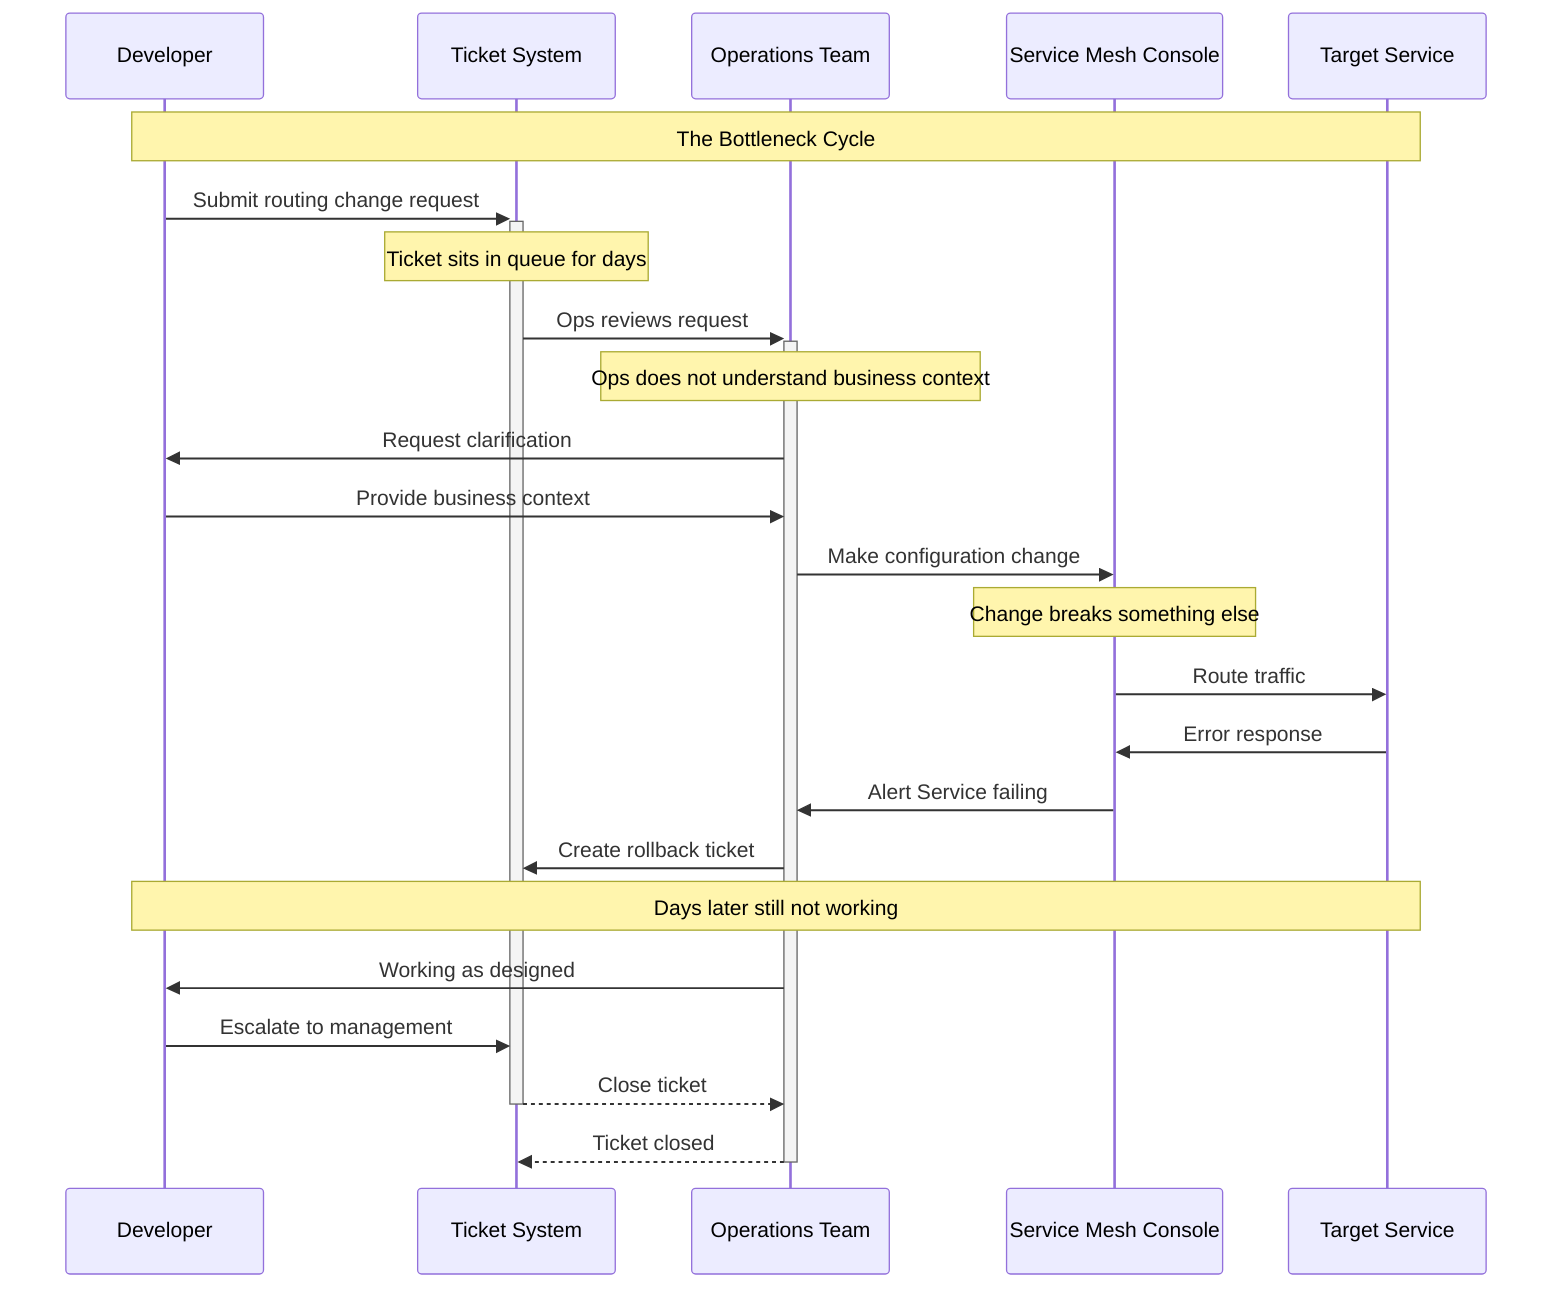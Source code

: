 sequenceDiagram
    participant Dev as Developer
    participant Ticket as Ticket System
    participant Ops as Operations Team
    participant Istio as Service Mesh Console
    participant Service as Target Service
    
    Note over Dev,Service: The Bottleneck Cycle
    
    Dev->>+Ticket: Submit routing change request
    Note over Ticket: Ticket sits in queue for days
    
    Ticket->>+Ops: Ops reviews request
    Note over Ops: Ops does not understand business context
    
    Ops->>Dev: Request clarification
    Dev->>Ops: Provide business context
    
    Ops->>Istio: Make configuration change
    Note over Istio: Change breaks something else
    
    Istio->>Service: Route traffic
    Service->>Istio: Error response
    
    Istio->>Ops: Alert Service failing
    Ops->>Ticket: Create rollback ticket
    
    Note over Dev,Service: Days later still not working
    
    Ops->>Dev: Working as designed
    Dev->>Ticket: Escalate to management
    
    Ticket-->>-Ops: Close ticket
    Ops-->>-Ticket: Ticket closed